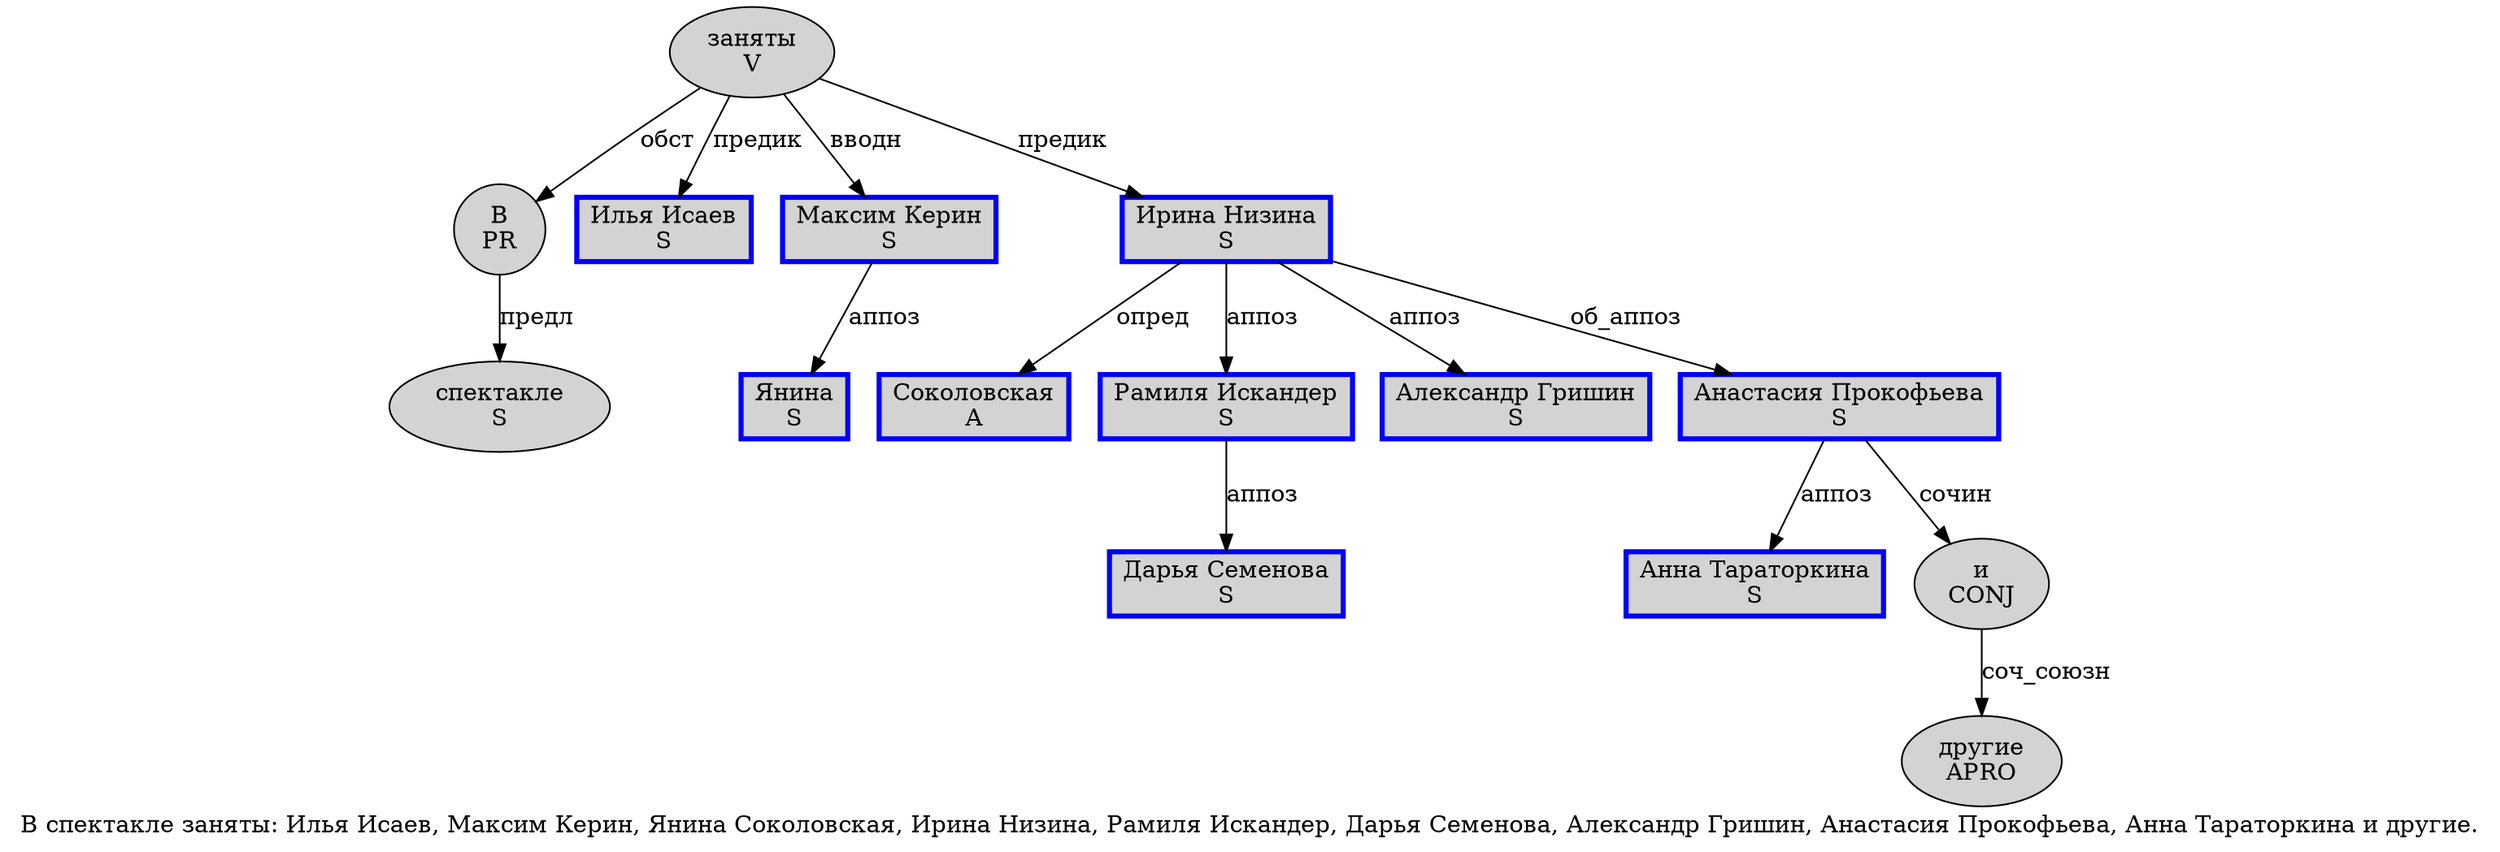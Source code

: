 digraph SENTENCE_482 {
	graph [label="В спектакле заняты: Илья Исаев, Максим Керин, Янина Соколовская, Ирина Низина, Рамиля Искандер, Дарья Семенова, Александр Гришин, Анастасия Прокофьева, Анна Тараторкина и другие."]
	node [style=filled]
		0 [label="В
PR" color="" fillcolor=lightgray penwidth=1 shape=ellipse]
		1 [label="спектакле
S" color="" fillcolor=lightgray penwidth=1 shape=ellipse]
		2 [label="заняты
V" color="" fillcolor=lightgray penwidth=1 shape=ellipse]
		4 [label="Илья Исаев
S" color=blue fillcolor=lightgray penwidth=3 shape=box]
		6 [label="Максим Керин
S" color=blue fillcolor=lightgray penwidth=3 shape=box]
		8 [label="Янина
S" color=blue fillcolor=lightgray penwidth=3 shape=box]
		9 [label="Соколовская
A" color=blue fillcolor=lightgray penwidth=3 shape=box]
		11 [label="Ирина Низина
S" color=blue fillcolor=lightgray penwidth=3 shape=box]
		13 [label="Рамиля Искандер
S" color=blue fillcolor=lightgray penwidth=3 shape=box]
		15 [label="Дарья Семенова
S" color=blue fillcolor=lightgray penwidth=3 shape=box]
		17 [label="Александр Гришин
S" color=blue fillcolor=lightgray penwidth=3 shape=box]
		19 [label="Анастасия Прокофьева
S" color=blue fillcolor=lightgray penwidth=3 shape=box]
		21 [label="Анна Тараторкина
S" color=blue fillcolor=lightgray penwidth=3 shape=box]
		22 [label="и
CONJ" color="" fillcolor=lightgray penwidth=1 shape=ellipse]
		23 [label="другие
APRO" color="" fillcolor=lightgray penwidth=1 shape=ellipse]
			22 -> 23 [label="соч_союзн"]
			13 -> 15 [label="аппоз"]
			6 -> 8 [label="аппоз"]
			19 -> 22 [label="сочин"]
			19 -> 21 [label="аппоз"]
			0 -> 1 [label="предл"]
			2 -> 0 [label="обст"]
			2 -> 4 [label="предик"]
			2 -> 6 [label="вводн"]
			2 -> 11 [label="предик"]
			11 -> 9 [label="опред"]
			11 -> 13 [label="аппоз"]
			11 -> 17 [label="аппоз"]
			11 -> 19 [label="об_аппоз"]
}